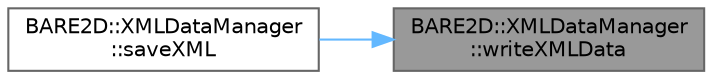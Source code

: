 digraph "BARE2D::XMLDataManager::writeXMLData"
{
 // INTERACTIVE_SVG=YES
 // LATEX_PDF_SIZE
  bgcolor="transparent";
  edge [fontname=Helvetica,fontsize=10,labelfontname=Helvetica,labelfontsize=10];
  node [fontname=Helvetica,fontsize=10,shape=box,height=0.2,width=0.4];
  rankdir="RL";
  Node1 [label="BARE2D::XMLDataManager\l::writeXMLData",height=0.2,width=0.4,color="gray40", fillcolor="grey60", style="filled", fontcolor="black",tooltip="Writes a single subcache of data to a single file."];
  Node1 -> Node2 [dir="back",color="steelblue1",style="solid"];
  Node2 [label="BARE2D::XMLDataManager\l::saveXML",height=0.2,width=0.4,color="grey40", fillcolor="white", style="filled",URL="$class_b_a_r_e2_d_1_1_x_m_l_data_manager.html#af9f6c07f0c2cecffd0ffde59174d4621",tooltip="Writes all of the currently cached data to the data's respective files in a folder at filepath...."];
}
